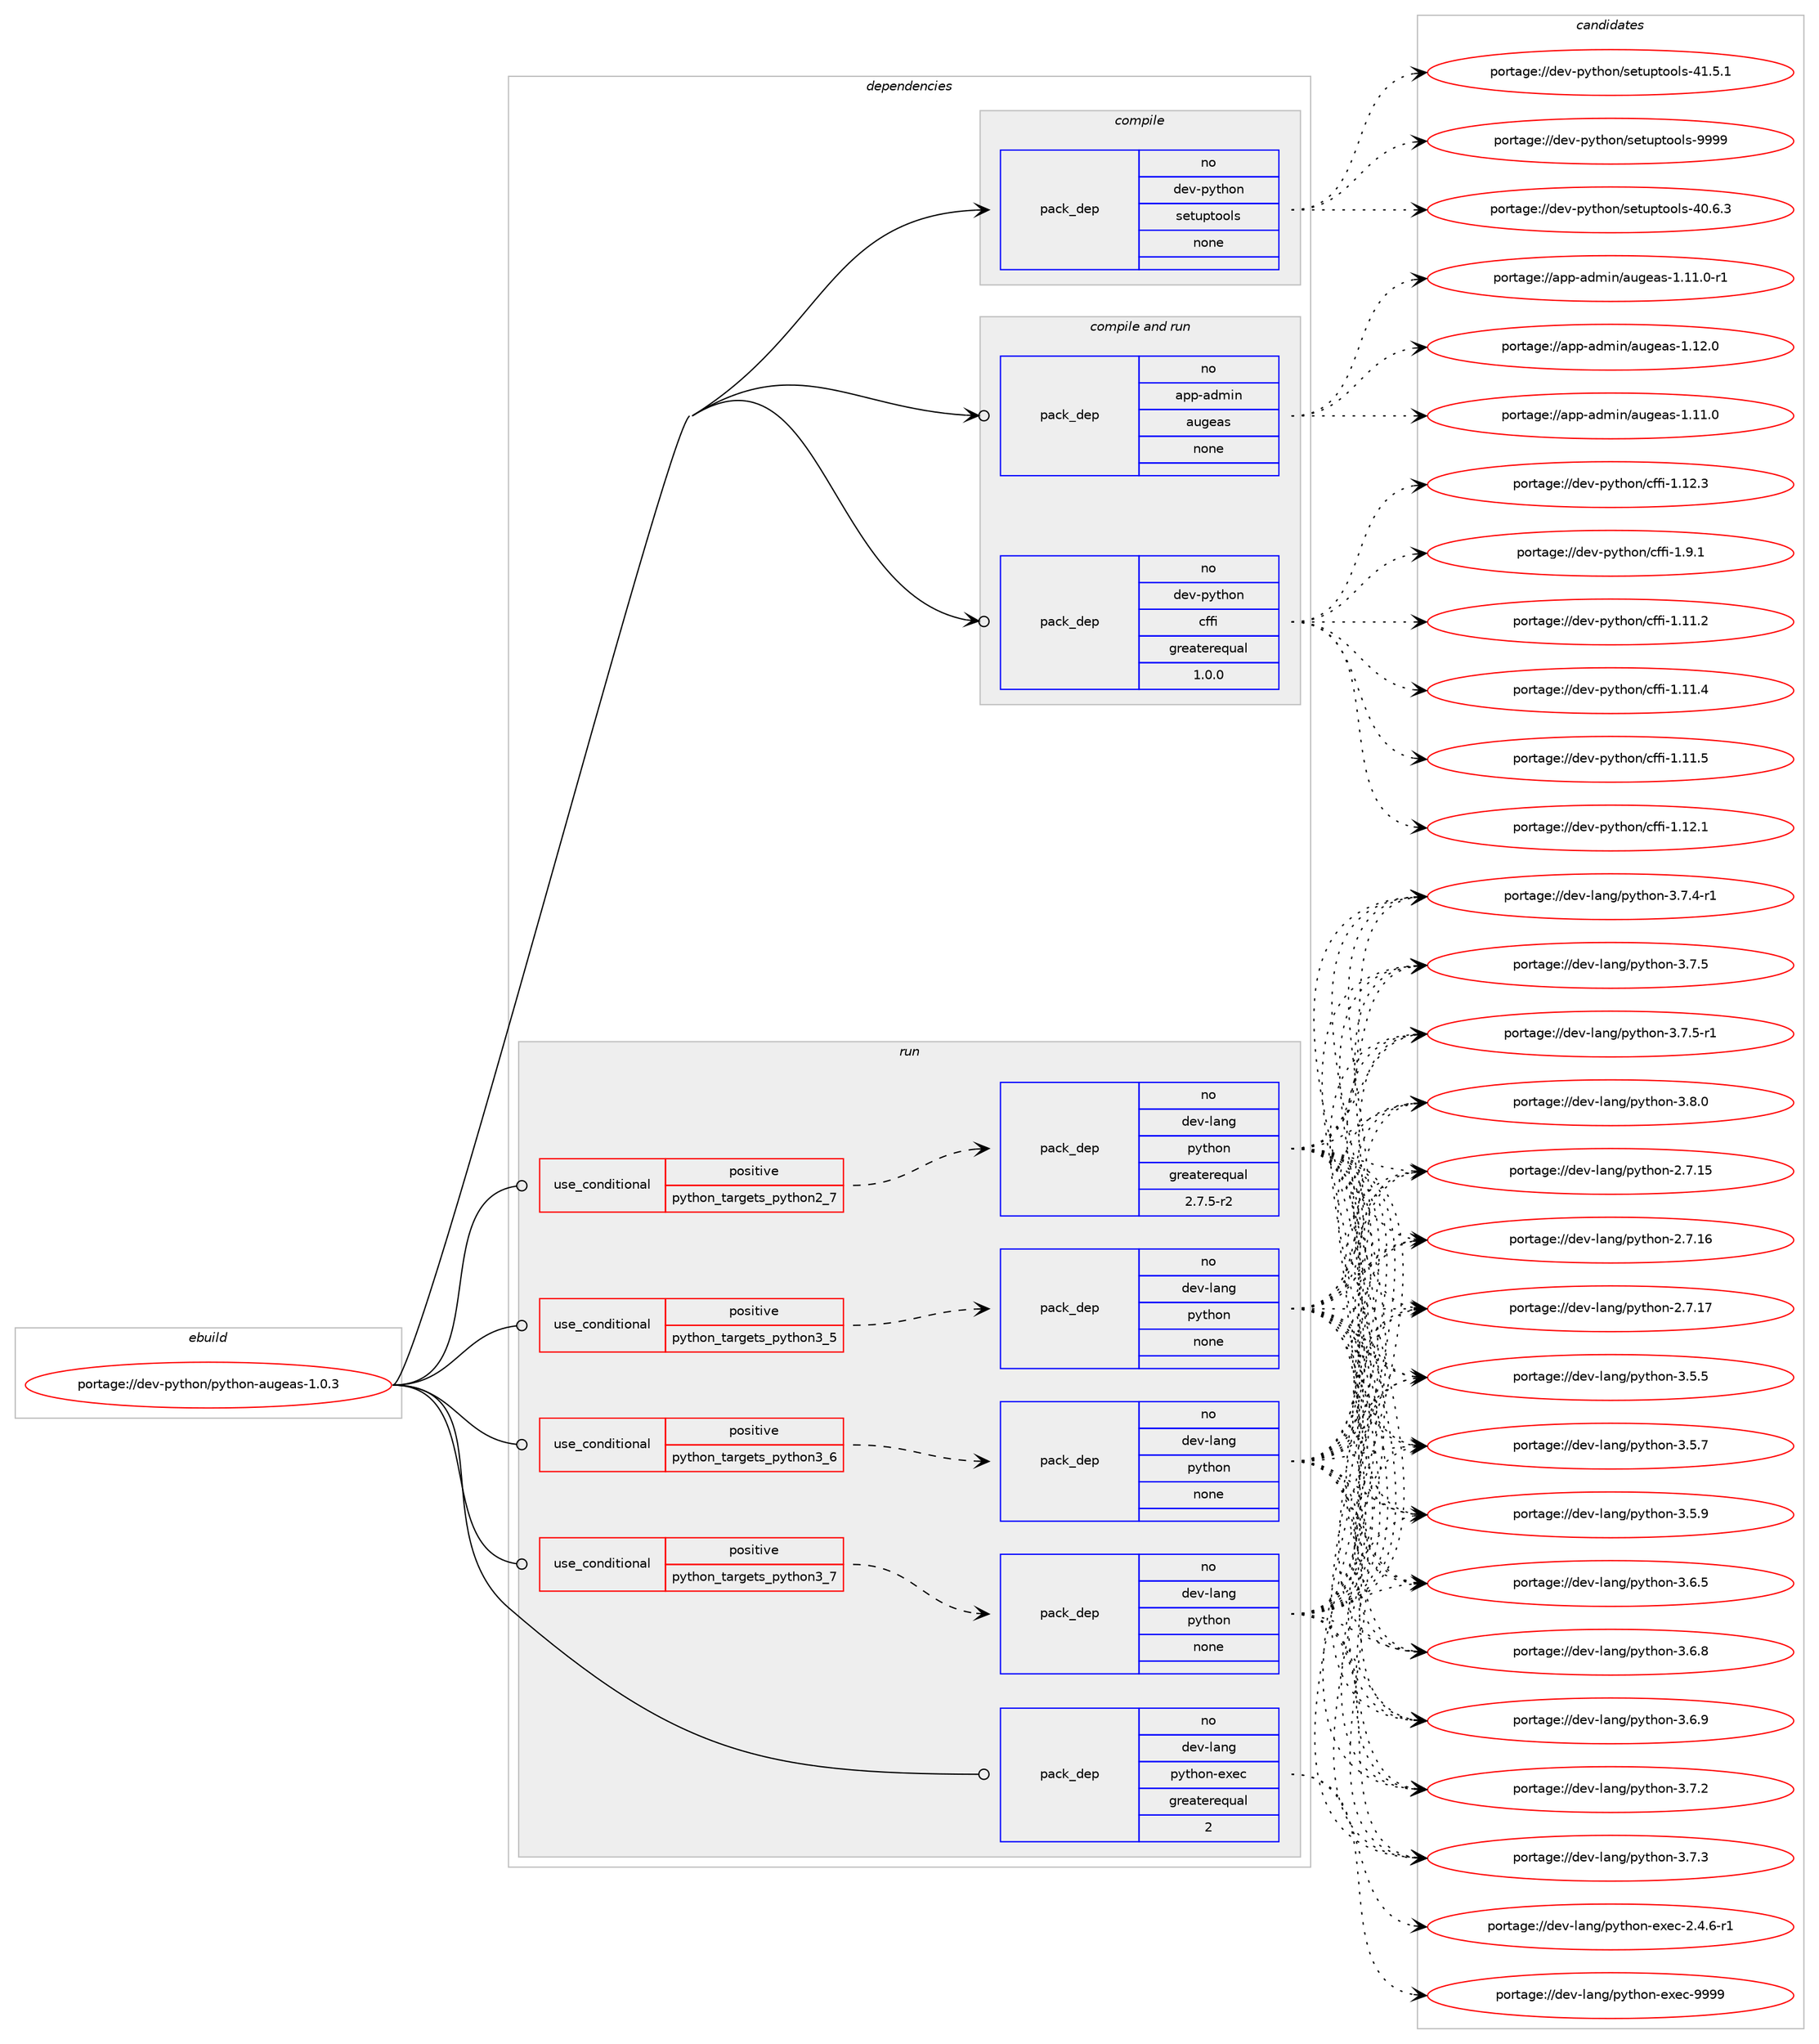 digraph prolog {

# *************
# Graph options
# *************

newrank=true;
concentrate=true;
compound=true;
graph [rankdir=LR,fontname=Helvetica,fontsize=10,ranksep=1.5];#, ranksep=2.5, nodesep=0.2];
edge  [arrowhead=vee];
node  [fontname=Helvetica,fontsize=10];

# **********
# The ebuild
# **********

subgraph cluster_leftcol {
color=gray;
rank=same;
label=<<i>ebuild</i>>;
id [label="portage://dev-python/python-augeas-1.0.3", color=red, width=4, href="../dev-python/python-augeas-1.0.3.svg"];
}

# ****************
# The dependencies
# ****************

subgraph cluster_midcol {
color=gray;
label=<<i>dependencies</i>>;
subgraph cluster_compile {
fillcolor="#eeeeee";
style=filled;
label=<<i>compile</i>>;
subgraph pack125174 {
dependency165153 [label=<<TABLE BORDER="0" CELLBORDER="1" CELLSPACING="0" CELLPADDING="4" WIDTH="220"><TR><TD ROWSPAN="6" CELLPADDING="30">pack_dep</TD></TR><TR><TD WIDTH="110">no</TD></TR><TR><TD>dev-python</TD></TR><TR><TD>setuptools</TD></TR><TR><TD>none</TD></TR><TR><TD></TD></TR></TABLE>>, shape=none, color=blue];
}
id:e -> dependency165153:w [weight=20,style="solid",arrowhead="vee"];
}
subgraph cluster_compileandrun {
fillcolor="#eeeeee";
style=filled;
label=<<i>compile and run</i>>;
subgraph pack125175 {
dependency165154 [label=<<TABLE BORDER="0" CELLBORDER="1" CELLSPACING="0" CELLPADDING="4" WIDTH="220"><TR><TD ROWSPAN="6" CELLPADDING="30">pack_dep</TD></TR><TR><TD WIDTH="110">no</TD></TR><TR><TD>app-admin</TD></TR><TR><TD>augeas</TD></TR><TR><TD>none</TD></TR><TR><TD></TD></TR></TABLE>>, shape=none, color=blue];
}
id:e -> dependency165154:w [weight=20,style="solid",arrowhead="odotvee"];
subgraph pack125176 {
dependency165155 [label=<<TABLE BORDER="0" CELLBORDER="1" CELLSPACING="0" CELLPADDING="4" WIDTH="220"><TR><TD ROWSPAN="6" CELLPADDING="30">pack_dep</TD></TR><TR><TD WIDTH="110">no</TD></TR><TR><TD>dev-python</TD></TR><TR><TD>cffi</TD></TR><TR><TD>greaterequal</TD></TR><TR><TD>1.0.0</TD></TR></TABLE>>, shape=none, color=blue];
}
id:e -> dependency165155:w [weight=20,style="solid",arrowhead="odotvee"];
}
subgraph cluster_run {
fillcolor="#eeeeee";
style=filled;
label=<<i>run</i>>;
subgraph cond36591 {
dependency165156 [label=<<TABLE BORDER="0" CELLBORDER="1" CELLSPACING="0" CELLPADDING="4"><TR><TD ROWSPAN="3" CELLPADDING="10">use_conditional</TD></TR><TR><TD>positive</TD></TR><TR><TD>python_targets_python2_7</TD></TR></TABLE>>, shape=none, color=red];
subgraph pack125177 {
dependency165157 [label=<<TABLE BORDER="0" CELLBORDER="1" CELLSPACING="0" CELLPADDING="4" WIDTH="220"><TR><TD ROWSPAN="6" CELLPADDING="30">pack_dep</TD></TR><TR><TD WIDTH="110">no</TD></TR><TR><TD>dev-lang</TD></TR><TR><TD>python</TD></TR><TR><TD>greaterequal</TD></TR><TR><TD>2.7.5-r2</TD></TR></TABLE>>, shape=none, color=blue];
}
dependency165156:e -> dependency165157:w [weight=20,style="dashed",arrowhead="vee"];
}
id:e -> dependency165156:w [weight=20,style="solid",arrowhead="odot"];
subgraph cond36592 {
dependency165158 [label=<<TABLE BORDER="0" CELLBORDER="1" CELLSPACING="0" CELLPADDING="4"><TR><TD ROWSPAN="3" CELLPADDING="10">use_conditional</TD></TR><TR><TD>positive</TD></TR><TR><TD>python_targets_python3_5</TD></TR></TABLE>>, shape=none, color=red];
subgraph pack125178 {
dependency165159 [label=<<TABLE BORDER="0" CELLBORDER="1" CELLSPACING="0" CELLPADDING="4" WIDTH="220"><TR><TD ROWSPAN="6" CELLPADDING="30">pack_dep</TD></TR><TR><TD WIDTH="110">no</TD></TR><TR><TD>dev-lang</TD></TR><TR><TD>python</TD></TR><TR><TD>none</TD></TR><TR><TD></TD></TR></TABLE>>, shape=none, color=blue];
}
dependency165158:e -> dependency165159:w [weight=20,style="dashed",arrowhead="vee"];
}
id:e -> dependency165158:w [weight=20,style="solid",arrowhead="odot"];
subgraph cond36593 {
dependency165160 [label=<<TABLE BORDER="0" CELLBORDER="1" CELLSPACING="0" CELLPADDING="4"><TR><TD ROWSPAN="3" CELLPADDING="10">use_conditional</TD></TR><TR><TD>positive</TD></TR><TR><TD>python_targets_python3_6</TD></TR></TABLE>>, shape=none, color=red];
subgraph pack125179 {
dependency165161 [label=<<TABLE BORDER="0" CELLBORDER="1" CELLSPACING="0" CELLPADDING="4" WIDTH="220"><TR><TD ROWSPAN="6" CELLPADDING="30">pack_dep</TD></TR><TR><TD WIDTH="110">no</TD></TR><TR><TD>dev-lang</TD></TR><TR><TD>python</TD></TR><TR><TD>none</TD></TR><TR><TD></TD></TR></TABLE>>, shape=none, color=blue];
}
dependency165160:e -> dependency165161:w [weight=20,style="dashed",arrowhead="vee"];
}
id:e -> dependency165160:w [weight=20,style="solid",arrowhead="odot"];
subgraph cond36594 {
dependency165162 [label=<<TABLE BORDER="0" CELLBORDER="1" CELLSPACING="0" CELLPADDING="4"><TR><TD ROWSPAN="3" CELLPADDING="10">use_conditional</TD></TR><TR><TD>positive</TD></TR><TR><TD>python_targets_python3_7</TD></TR></TABLE>>, shape=none, color=red];
subgraph pack125180 {
dependency165163 [label=<<TABLE BORDER="0" CELLBORDER="1" CELLSPACING="0" CELLPADDING="4" WIDTH="220"><TR><TD ROWSPAN="6" CELLPADDING="30">pack_dep</TD></TR><TR><TD WIDTH="110">no</TD></TR><TR><TD>dev-lang</TD></TR><TR><TD>python</TD></TR><TR><TD>none</TD></TR><TR><TD></TD></TR></TABLE>>, shape=none, color=blue];
}
dependency165162:e -> dependency165163:w [weight=20,style="dashed",arrowhead="vee"];
}
id:e -> dependency165162:w [weight=20,style="solid",arrowhead="odot"];
subgraph pack125181 {
dependency165164 [label=<<TABLE BORDER="0" CELLBORDER="1" CELLSPACING="0" CELLPADDING="4" WIDTH="220"><TR><TD ROWSPAN="6" CELLPADDING="30">pack_dep</TD></TR><TR><TD WIDTH="110">no</TD></TR><TR><TD>dev-lang</TD></TR><TR><TD>python-exec</TD></TR><TR><TD>greaterequal</TD></TR><TR><TD>2</TD></TR></TABLE>>, shape=none, color=blue];
}
id:e -> dependency165164:w [weight=20,style="solid",arrowhead="odot"];
}
}

# **************
# The candidates
# **************

subgraph cluster_choices {
rank=same;
color=gray;
label=<<i>candidates</i>>;

subgraph choice125174 {
color=black;
nodesep=1;
choiceportage100101118451121211161041111104711510111611711211611111110811545524846544651 [label="portage://dev-python/setuptools-40.6.3", color=red, width=4,href="../dev-python/setuptools-40.6.3.svg"];
choiceportage100101118451121211161041111104711510111611711211611111110811545524946534649 [label="portage://dev-python/setuptools-41.5.1", color=red, width=4,href="../dev-python/setuptools-41.5.1.svg"];
choiceportage10010111845112121116104111110471151011161171121161111111081154557575757 [label="portage://dev-python/setuptools-9999", color=red, width=4,href="../dev-python/setuptools-9999.svg"];
dependency165153:e -> choiceportage100101118451121211161041111104711510111611711211611111110811545524846544651:w [style=dotted,weight="100"];
dependency165153:e -> choiceportage100101118451121211161041111104711510111611711211611111110811545524946534649:w [style=dotted,weight="100"];
dependency165153:e -> choiceportage10010111845112121116104111110471151011161171121161111111081154557575757:w [style=dotted,weight="100"];
}
subgraph choice125175 {
color=black;
nodesep=1;
choiceportage97112112459710010910511047971171031019711545494649494648 [label="portage://app-admin/augeas-1.11.0", color=red, width=4,href="../app-admin/augeas-1.11.0.svg"];
choiceportage971121124597100109105110479711710310197115454946494946484511449 [label="portage://app-admin/augeas-1.11.0-r1", color=red, width=4,href="../app-admin/augeas-1.11.0-r1.svg"];
choiceportage97112112459710010910511047971171031019711545494649504648 [label="portage://app-admin/augeas-1.12.0", color=red, width=4,href="../app-admin/augeas-1.12.0.svg"];
dependency165154:e -> choiceportage97112112459710010910511047971171031019711545494649494648:w [style=dotted,weight="100"];
dependency165154:e -> choiceportage971121124597100109105110479711710310197115454946494946484511449:w [style=dotted,weight="100"];
dependency165154:e -> choiceportage97112112459710010910511047971171031019711545494649504648:w [style=dotted,weight="100"];
}
subgraph choice125176 {
color=black;
nodesep=1;
choiceportage10010111845112121116104111110479910210210545494649494650 [label="portage://dev-python/cffi-1.11.2", color=red, width=4,href="../dev-python/cffi-1.11.2.svg"];
choiceportage10010111845112121116104111110479910210210545494649494652 [label="portage://dev-python/cffi-1.11.4", color=red, width=4,href="../dev-python/cffi-1.11.4.svg"];
choiceportage10010111845112121116104111110479910210210545494649494653 [label="portage://dev-python/cffi-1.11.5", color=red, width=4,href="../dev-python/cffi-1.11.5.svg"];
choiceportage10010111845112121116104111110479910210210545494649504649 [label="portage://dev-python/cffi-1.12.1", color=red, width=4,href="../dev-python/cffi-1.12.1.svg"];
choiceportage10010111845112121116104111110479910210210545494649504651 [label="portage://dev-python/cffi-1.12.3", color=red, width=4,href="../dev-python/cffi-1.12.3.svg"];
choiceportage100101118451121211161041111104799102102105454946574649 [label="portage://dev-python/cffi-1.9.1", color=red, width=4,href="../dev-python/cffi-1.9.1.svg"];
dependency165155:e -> choiceportage10010111845112121116104111110479910210210545494649494650:w [style=dotted,weight="100"];
dependency165155:e -> choiceportage10010111845112121116104111110479910210210545494649494652:w [style=dotted,weight="100"];
dependency165155:e -> choiceportage10010111845112121116104111110479910210210545494649494653:w [style=dotted,weight="100"];
dependency165155:e -> choiceportage10010111845112121116104111110479910210210545494649504649:w [style=dotted,weight="100"];
dependency165155:e -> choiceportage10010111845112121116104111110479910210210545494649504651:w [style=dotted,weight="100"];
dependency165155:e -> choiceportage100101118451121211161041111104799102102105454946574649:w [style=dotted,weight="100"];
}
subgraph choice125177 {
color=black;
nodesep=1;
choiceportage10010111845108971101034711212111610411111045504655464953 [label="portage://dev-lang/python-2.7.15", color=red, width=4,href="../dev-lang/python-2.7.15.svg"];
choiceportage10010111845108971101034711212111610411111045504655464954 [label="portage://dev-lang/python-2.7.16", color=red, width=4,href="../dev-lang/python-2.7.16.svg"];
choiceportage10010111845108971101034711212111610411111045504655464955 [label="portage://dev-lang/python-2.7.17", color=red, width=4,href="../dev-lang/python-2.7.17.svg"];
choiceportage100101118451089711010347112121116104111110455146534653 [label="portage://dev-lang/python-3.5.5", color=red, width=4,href="../dev-lang/python-3.5.5.svg"];
choiceportage100101118451089711010347112121116104111110455146534655 [label="portage://dev-lang/python-3.5.7", color=red, width=4,href="../dev-lang/python-3.5.7.svg"];
choiceportage100101118451089711010347112121116104111110455146534657 [label="portage://dev-lang/python-3.5.9", color=red, width=4,href="../dev-lang/python-3.5.9.svg"];
choiceportage100101118451089711010347112121116104111110455146544653 [label="portage://dev-lang/python-3.6.5", color=red, width=4,href="../dev-lang/python-3.6.5.svg"];
choiceportage100101118451089711010347112121116104111110455146544656 [label="portage://dev-lang/python-3.6.8", color=red, width=4,href="../dev-lang/python-3.6.8.svg"];
choiceportage100101118451089711010347112121116104111110455146544657 [label="portage://dev-lang/python-3.6.9", color=red, width=4,href="../dev-lang/python-3.6.9.svg"];
choiceportage100101118451089711010347112121116104111110455146554650 [label="portage://dev-lang/python-3.7.2", color=red, width=4,href="../dev-lang/python-3.7.2.svg"];
choiceportage100101118451089711010347112121116104111110455146554651 [label="portage://dev-lang/python-3.7.3", color=red, width=4,href="../dev-lang/python-3.7.3.svg"];
choiceportage1001011184510897110103471121211161041111104551465546524511449 [label="portage://dev-lang/python-3.7.4-r1", color=red, width=4,href="../dev-lang/python-3.7.4-r1.svg"];
choiceportage100101118451089711010347112121116104111110455146554653 [label="portage://dev-lang/python-3.7.5", color=red, width=4,href="../dev-lang/python-3.7.5.svg"];
choiceportage1001011184510897110103471121211161041111104551465546534511449 [label="portage://dev-lang/python-3.7.5-r1", color=red, width=4,href="../dev-lang/python-3.7.5-r1.svg"];
choiceportage100101118451089711010347112121116104111110455146564648 [label="portage://dev-lang/python-3.8.0", color=red, width=4,href="../dev-lang/python-3.8.0.svg"];
dependency165157:e -> choiceportage10010111845108971101034711212111610411111045504655464953:w [style=dotted,weight="100"];
dependency165157:e -> choiceportage10010111845108971101034711212111610411111045504655464954:w [style=dotted,weight="100"];
dependency165157:e -> choiceportage10010111845108971101034711212111610411111045504655464955:w [style=dotted,weight="100"];
dependency165157:e -> choiceportage100101118451089711010347112121116104111110455146534653:w [style=dotted,weight="100"];
dependency165157:e -> choiceportage100101118451089711010347112121116104111110455146534655:w [style=dotted,weight="100"];
dependency165157:e -> choiceportage100101118451089711010347112121116104111110455146534657:w [style=dotted,weight="100"];
dependency165157:e -> choiceportage100101118451089711010347112121116104111110455146544653:w [style=dotted,weight="100"];
dependency165157:e -> choiceportage100101118451089711010347112121116104111110455146544656:w [style=dotted,weight="100"];
dependency165157:e -> choiceportage100101118451089711010347112121116104111110455146544657:w [style=dotted,weight="100"];
dependency165157:e -> choiceportage100101118451089711010347112121116104111110455146554650:w [style=dotted,weight="100"];
dependency165157:e -> choiceportage100101118451089711010347112121116104111110455146554651:w [style=dotted,weight="100"];
dependency165157:e -> choiceportage1001011184510897110103471121211161041111104551465546524511449:w [style=dotted,weight="100"];
dependency165157:e -> choiceportage100101118451089711010347112121116104111110455146554653:w [style=dotted,weight="100"];
dependency165157:e -> choiceportage1001011184510897110103471121211161041111104551465546534511449:w [style=dotted,weight="100"];
dependency165157:e -> choiceportage100101118451089711010347112121116104111110455146564648:w [style=dotted,weight="100"];
}
subgraph choice125178 {
color=black;
nodesep=1;
choiceportage10010111845108971101034711212111610411111045504655464953 [label="portage://dev-lang/python-2.7.15", color=red, width=4,href="../dev-lang/python-2.7.15.svg"];
choiceportage10010111845108971101034711212111610411111045504655464954 [label="portage://dev-lang/python-2.7.16", color=red, width=4,href="../dev-lang/python-2.7.16.svg"];
choiceportage10010111845108971101034711212111610411111045504655464955 [label="portage://dev-lang/python-2.7.17", color=red, width=4,href="../dev-lang/python-2.7.17.svg"];
choiceportage100101118451089711010347112121116104111110455146534653 [label="portage://dev-lang/python-3.5.5", color=red, width=4,href="../dev-lang/python-3.5.5.svg"];
choiceportage100101118451089711010347112121116104111110455146534655 [label="portage://dev-lang/python-3.5.7", color=red, width=4,href="../dev-lang/python-3.5.7.svg"];
choiceportage100101118451089711010347112121116104111110455146534657 [label="portage://dev-lang/python-3.5.9", color=red, width=4,href="../dev-lang/python-3.5.9.svg"];
choiceportage100101118451089711010347112121116104111110455146544653 [label="portage://dev-lang/python-3.6.5", color=red, width=4,href="../dev-lang/python-3.6.5.svg"];
choiceportage100101118451089711010347112121116104111110455146544656 [label="portage://dev-lang/python-3.6.8", color=red, width=4,href="../dev-lang/python-3.6.8.svg"];
choiceportage100101118451089711010347112121116104111110455146544657 [label="portage://dev-lang/python-3.6.9", color=red, width=4,href="../dev-lang/python-3.6.9.svg"];
choiceportage100101118451089711010347112121116104111110455146554650 [label="portage://dev-lang/python-3.7.2", color=red, width=4,href="../dev-lang/python-3.7.2.svg"];
choiceportage100101118451089711010347112121116104111110455146554651 [label="portage://dev-lang/python-3.7.3", color=red, width=4,href="../dev-lang/python-3.7.3.svg"];
choiceportage1001011184510897110103471121211161041111104551465546524511449 [label="portage://dev-lang/python-3.7.4-r1", color=red, width=4,href="../dev-lang/python-3.7.4-r1.svg"];
choiceportage100101118451089711010347112121116104111110455146554653 [label="portage://dev-lang/python-3.7.5", color=red, width=4,href="../dev-lang/python-3.7.5.svg"];
choiceportage1001011184510897110103471121211161041111104551465546534511449 [label="portage://dev-lang/python-3.7.5-r1", color=red, width=4,href="../dev-lang/python-3.7.5-r1.svg"];
choiceportage100101118451089711010347112121116104111110455146564648 [label="portage://dev-lang/python-3.8.0", color=red, width=4,href="../dev-lang/python-3.8.0.svg"];
dependency165159:e -> choiceportage10010111845108971101034711212111610411111045504655464953:w [style=dotted,weight="100"];
dependency165159:e -> choiceportage10010111845108971101034711212111610411111045504655464954:w [style=dotted,weight="100"];
dependency165159:e -> choiceportage10010111845108971101034711212111610411111045504655464955:w [style=dotted,weight="100"];
dependency165159:e -> choiceportage100101118451089711010347112121116104111110455146534653:w [style=dotted,weight="100"];
dependency165159:e -> choiceportage100101118451089711010347112121116104111110455146534655:w [style=dotted,weight="100"];
dependency165159:e -> choiceportage100101118451089711010347112121116104111110455146534657:w [style=dotted,weight="100"];
dependency165159:e -> choiceportage100101118451089711010347112121116104111110455146544653:w [style=dotted,weight="100"];
dependency165159:e -> choiceportage100101118451089711010347112121116104111110455146544656:w [style=dotted,weight="100"];
dependency165159:e -> choiceportage100101118451089711010347112121116104111110455146544657:w [style=dotted,weight="100"];
dependency165159:e -> choiceportage100101118451089711010347112121116104111110455146554650:w [style=dotted,weight="100"];
dependency165159:e -> choiceportage100101118451089711010347112121116104111110455146554651:w [style=dotted,weight="100"];
dependency165159:e -> choiceportage1001011184510897110103471121211161041111104551465546524511449:w [style=dotted,weight="100"];
dependency165159:e -> choiceportage100101118451089711010347112121116104111110455146554653:w [style=dotted,weight="100"];
dependency165159:e -> choiceportage1001011184510897110103471121211161041111104551465546534511449:w [style=dotted,weight="100"];
dependency165159:e -> choiceportage100101118451089711010347112121116104111110455146564648:w [style=dotted,weight="100"];
}
subgraph choice125179 {
color=black;
nodesep=1;
choiceportage10010111845108971101034711212111610411111045504655464953 [label="portage://dev-lang/python-2.7.15", color=red, width=4,href="../dev-lang/python-2.7.15.svg"];
choiceportage10010111845108971101034711212111610411111045504655464954 [label="portage://dev-lang/python-2.7.16", color=red, width=4,href="../dev-lang/python-2.7.16.svg"];
choiceportage10010111845108971101034711212111610411111045504655464955 [label="portage://dev-lang/python-2.7.17", color=red, width=4,href="../dev-lang/python-2.7.17.svg"];
choiceportage100101118451089711010347112121116104111110455146534653 [label="portage://dev-lang/python-3.5.5", color=red, width=4,href="../dev-lang/python-3.5.5.svg"];
choiceportage100101118451089711010347112121116104111110455146534655 [label="portage://dev-lang/python-3.5.7", color=red, width=4,href="../dev-lang/python-3.5.7.svg"];
choiceportage100101118451089711010347112121116104111110455146534657 [label="portage://dev-lang/python-3.5.9", color=red, width=4,href="../dev-lang/python-3.5.9.svg"];
choiceportage100101118451089711010347112121116104111110455146544653 [label="portage://dev-lang/python-3.6.5", color=red, width=4,href="../dev-lang/python-3.6.5.svg"];
choiceportage100101118451089711010347112121116104111110455146544656 [label="portage://dev-lang/python-3.6.8", color=red, width=4,href="../dev-lang/python-3.6.8.svg"];
choiceportage100101118451089711010347112121116104111110455146544657 [label="portage://dev-lang/python-3.6.9", color=red, width=4,href="../dev-lang/python-3.6.9.svg"];
choiceportage100101118451089711010347112121116104111110455146554650 [label="portage://dev-lang/python-3.7.2", color=red, width=4,href="../dev-lang/python-3.7.2.svg"];
choiceportage100101118451089711010347112121116104111110455146554651 [label="portage://dev-lang/python-3.7.3", color=red, width=4,href="../dev-lang/python-3.7.3.svg"];
choiceportage1001011184510897110103471121211161041111104551465546524511449 [label="portage://dev-lang/python-3.7.4-r1", color=red, width=4,href="../dev-lang/python-3.7.4-r1.svg"];
choiceportage100101118451089711010347112121116104111110455146554653 [label="portage://dev-lang/python-3.7.5", color=red, width=4,href="../dev-lang/python-3.7.5.svg"];
choiceportage1001011184510897110103471121211161041111104551465546534511449 [label="portage://dev-lang/python-3.7.5-r1", color=red, width=4,href="../dev-lang/python-3.7.5-r1.svg"];
choiceportage100101118451089711010347112121116104111110455146564648 [label="portage://dev-lang/python-3.8.0", color=red, width=4,href="../dev-lang/python-3.8.0.svg"];
dependency165161:e -> choiceportage10010111845108971101034711212111610411111045504655464953:w [style=dotted,weight="100"];
dependency165161:e -> choiceportage10010111845108971101034711212111610411111045504655464954:w [style=dotted,weight="100"];
dependency165161:e -> choiceportage10010111845108971101034711212111610411111045504655464955:w [style=dotted,weight="100"];
dependency165161:e -> choiceportage100101118451089711010347112121116104111110455146534653:w [style=dotted,weight="100"];
dependency165161:e -> choiceportage100101118451089711010347112121116104111110455146534655:w [style=dotted,weight="100"];
dependency165161:e -> choiceportage100101118451089711010347112121116104111110455146534657:w [style=dotted,weight="100"];
dependency165161:e -> choiceportage100101118451089711010347112121116104111110455146544653:w [style=dotted,weight="100"];
dependency165161:e -> choiceportage100101118451089711010347112121116104111110455146544656:w [style=dotted,weight="100"];
dependency165161:e -> choiceportage100101118451089711010347112121116104111110455146544657:w [style=dotted,weight="100"];
dependency165161:e -> choiceportage100101118451089711010347112121116104111110455146554650:w [style=dotted,weight="100"];
dependency165161:e -> choiceportage100101118451089711010347112121116104111110455146554651:w [style=dotted,weight="100"];
dependency165161:e -> choiceportage1001011184510897110103471121211161041111104551465546524511449:w [style=dotted,weight="100"];
dependency165161:e -> choiceportage100101118451089711010347112121116104111110455146554653:w [style=dotted,weight="100"];
dependency165161:e -> choiceportage1001011184510897110103471121211161041111104551465546534511449:w [style=dotted,weight="100"];
dependency165161:e -> choiceportage100101118451089711010347112121116104111110455146564648:w [style=dotted,weight="100"];
}
subgraph choice125180 {
color=black;
nodesep=1;
choiceportage10010111845108971101034711212111610411111045504655464953 [label="portage://dev-lang/python-2.7.15", color=red, width=4,href="../dev-lang/python-2.7.15.svg"];
choiceportage10010111845108971101034711212111610411111045504655464954 [label="portage://dev-lang/python-2.7.16", color=red, width=4,href="../dev-lang/python-2.7.16.svg"];
choiceportage10010111845108971101034711212111610411111045504655464955 [label="portage://dev-lang/python-2.7.17", color=red, width=4,href="../dev-lang/python-2.7.17.svg"];
choiceportage100101118451089711010347112121116104111110455146534653 [label="portage://dev-lang/python-3.5.5", color=red, width=4,href="../dev-lang/python-3.5.5.svg"];
choiceportage100101118451089711010347112121116104111110455146534655 [label="portage://dev-lang/python-3.5.7", color=red, width=4,href="../dev-lang/python-3.5.7.svg"];
choiceportage100101118451089711010347112121116104111110455146534657 [label="portage://dev-lang/python-3.5.9", color=red, width=4,href="../dev-lang/python-3.5.9.svg"];
choiceportage100101118451089711010347112121116104111110455146544653 [label="portage://dev-lang/python-3.6.5", color=red, width=4,href="../dev-lang/python-3.6.5.svg"];
choiceportage100101118451089711010347112121116104111110455146544656 [label="portage://dev-lang/python-3.6.8", color=red, width=4,href="../dev-lang/python-3.6.8.svg"];
choiceportage100101118451089711010347112121116104111110455146544657 [label="portage://dev-lang/python-3.6.9", color=red, width=4,href="../dev-lang/python-3.6.9.svg"];
choiceportage100101118451089711010347112121116104111110455146554650 [label="portage://dev-lang/python-3.7.2", color=red, width=4,href="../dev-lang/python-3.7.2.svg"];
choiceportage100101118451089711010347112121116104111110455146554651 [label="portage://dev-lang/python-3.7.3", color=red, width=4,href="../dev-lang/python-3.7.3.svg"];
choiceportage1001011184510897110103471121211161041111104551465546524511449 [label="portage://dev-lang/python-3.7.4-r1", color=red, width=4,href="../dev-lang/python-3.7.4-r1.svg"];
choiceportage100101118451089711010347112121116104111110455146554653 [label="portage://dev-lang/python-3.7.5", color=red, width=4,href="../dev-lang/python-3.7.5.svg"];
choiceportage1001011184510897110103471121211161041111104551465546534511449 [label="portage://dev-lang/python-3.7.5-r1", color=red, width=4,href="../dev-lang/python-3.7.5-r1.svg"];
choiceportage100101118451089711010347112121116104111110455146564648 [label="portage://dev-lang/python-3.8.0", color=red, width=4,href="../dev-lang/python-3.8.0.svg"];
dependency165163:e -> choiceportage10010111845108971101034711212111610411111045504655464953:w [style=dotted,weight="100"];
dependency165163:e -> choiceportage10010111845108971101034711212111610411111045504655464954:w [style=dotted,weight="100"];
dependency165163:e -> choiceportage10010111845108971101034711212111610411111045504655464955:w [style=dotted,weight="100"];
dependency165163:e -> choiceportage100101118451089711010347112121116104111110455146534653:w [style=dotted,weight="100"];
dependency165163:e -> choiceportage100101118451089711010347112121116104111110455146534655:w [style=dotted,weight="100"];
dependency165163:e -> choiceportage100101118451089711010347112121116104111110455146534657:w [style=dotted,weight="100"];
dependency165163:e -> choiceportage100101118451089711010347112121116104111110455146544653:w [style=dotted,weight="100"];
dependency165163:e -> choiceportage100101118451089711010347112121116104111110455146544656:w [style=dotted,weight="100"];
dependency165163:e -> choiceportage100101118451089711010347112121116104111110455146544657:w [style=dotted,weight="100"];
dependency165163:e -> choiceportage100101118451089711010347112121116104111110455146554650:w [style=dotted,weight="100"];
dependency165163:e -> choiceportage100101118451089711010347112121116104111110455146554651:w [style=dotted,weight="100"];
dependency165163:e -> choiceportage1001011184510897110103471121211161041111104551465546524511449:w [style=dotted,weight="100"];
dependency165163:e -> choiceportage100101118451089711010347112121116104111110455146554653:w [style=dotted,weight="100"];
dependency165163:e -> choiceportage1001011184510897110103471121211161041111104551465546534511449:w [style=dotted,weight="100"];
dependency165163:e -> choiceportage100101118451089711010347112121116104111110455146564648:w [style=dotted,weight="100"];
}
subgraph choice125181 {
color=black;
nodesep=1;
choiceportage10010111845108971101034711212111610411111045101120101994550465246544511449 [label="portage://dev-lang/python-exec-2.4.6-r1", color=red, width=4,href="../dev-lang/python-exec-2.4.6-r1.svg"];
choiceportage10010111845108971101034711212111610411111045101120101994557575757 [label="portage://dev-lang/python-exec-9999", color=red, width=4,href="../dev-lang/python-exec-9999.svg"];
dependency165164:e -> choiceportage10010111845108971101034711212111610411111045101120101994550465246544511449:w [style=dotted,weight="100"];
dependency165164:e -> choiceportage10010111845108971101034711212111610411111045101120101994557575757:w [style=dotted,weight="100"];
}
}

}
